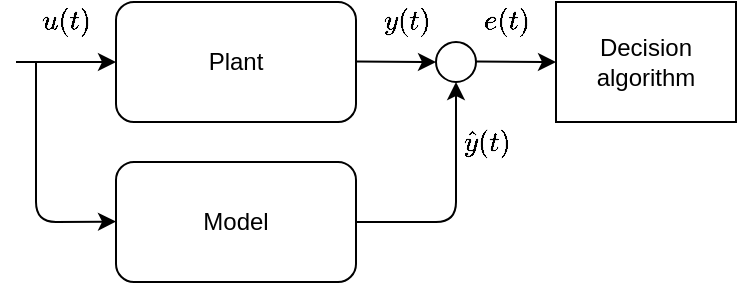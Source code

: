 <mxfile version="14.5.1" type="device"><diagram id="vRwLXjtRb4kr3MYJjzZE" name="Page-1"><mxGraphModel dx="582" dy="1000" grid="1" gridSize="10" guides="1" tooltips="1" connect="1" arrows="1" fold="1" page="1" pageScale="1" pageWidth="850" pageHeight="1100" math="1" shadow="0"><root><mxCell id="0"/><mxCell id="1" parent="0"/><mxCell id="DsL0PEajyl45_bAKTGyY-1" value="" style="endArrow=classic;html=1;" parent="1" edge="1"><mxGeometry width="50" height="50" relative="1" as="geometry"><mxPoint x="180" y="260.0" as="sourcePoint"/><mxPoint x="230" y="260.0" as="targetPoint"/></mxGeometry></mxCell><mxCell id="DsL0PEajyl45_bAKTGyY-2" value="$$u(t)$$" style="text;html=1;align=center;verticalAlign=middle;resizable=0;points=[];autosize=1;" parent="1" vertex="1"><mxGeometry x="175" y="230" width="60" height="20" as="geometry"/></mxCell><mxCell id="DsL0PEajyl45_bAKTGyY-3" value="Plant" style="rounded=1;whiteSpace=wrap;html=1;" parent="1" vertex="1"><mxGeometry x="230" y="230" width="120" height="60" as="geometry"/></mxCell><mxCell id="DsL0PEajyl45_bAKTGyY-4" value="$$y(t)$$" style="text;html=1;align=center;verticalAlign=middle;resizable=0;points=[];autosize=1;" parent="1" vertex="1"><mxGeometry x="345" y="230" width="60" height="20" as="geometry"/></mxCell><mxCell id="DsL0PEajyl45_bAKTGyY-5" value="" style="endArrow=classic;html=1;" parent="1" edge="1"><mxGeometry width="50" height="50" relative="1" as="geometry"><mxPoint x="350" y="259.8" as="sourcePoint"/><mxPoint x="390" y="260.0" as="targetPoint"/></mxGeometry></mxCell><mxCell id="DsL0PEajyl45_bAKTGyY-6" value="Model" style="rounded=1;whiteSpace=wrap;html=1;" parent="1" vertex="1"><mxGeometry x="230" y="310" width="120" height="60" as="geometry"/></mxCell><mxCell id="DsL0PEajyl45_bAKTGyY-7" value="" style="endArrow=classic;html=1;" parent="1" edge="1"><mxGeometry width="50" height="50" relative="1" as="geometry"><mxPoint x="190" y="260.0" as="sourcePoint"/><mxPoint x="230" y="339.8" as="targetPoint"/><Array as="points"><mxPoint x="190" y="340"/></Array></mxGeometry></mxCell><mxCell id="DsL0PEajyl45_bAKTGyY-8" value="" style="ellipse;whiteSpace=wrap;html=1;aspect=fixed;" parent="1" vertex="1"><mxGeometry x="390" y="250" width="20" height="20" as="geometry"/></mxCell><mxCell id="DsL0PEajyl45_bAKTGyY-9" value="" style="endArrow=classic;html=1;entryX=0.5;entryY=1;entryDx=0;entryDy=0;exitX=1;exitY=0.5;exitDx=0;exitDy=0;" parent="1" source="DsL0PEajyl45_bAKTGyY-6" target="DsL0PEajyl45_bAKTGyY-8" edge="1"><mxGeometry width="50" height="50" relative="1" as="geometry"><mxPoint x="400" y="280" as="sourcePoint"/><mxPoint x="440" y="359.8" as="targetPoint"/><Array as="points"><mxPoint x="400" y="340"/></Array></mxGeometry></mxCell><mxCell id="DsL0PEajyl45_bAKTGyY-10" value="$$\hat{y}(t)$$" style="text;html=1;align=center;verticalAlign=middle;resizable=0;points=[];autosize=1;" parent="1" vertex="1"><mxGeometry x="370" y="290" width="90" height="20" as="geometry"/></mxCell><mxCell id="DsL0PEajyl45_bAKTGyY-11" value="" style="endArrow=classic;html=1;" parent="1" edge="1"><mxGeometry width="50" height="50" relative="1" as="geometry"><mxPoint x="410" y="259.8" as="sourcePoint"/><mxPoint x="450" y="260.0" as="targetPoint"/></mxGeometry></mxCell><mxCell id="DsL0PEajyl45_bAKTGyY-12" value="$$e(t)$$" style="text;html=1;align=center;verticalAlign=middle;resizable=0;points=[];autosize=1;" parent="1" vertex="1"><mxGeometry x="395" y="230" width="60" height="20" as="geometry"/></mxCell><mxCell id="DsL0PEajyl45_bAKTGyY-13" value="Decision&lt;br&gt;algorithm" style="rounded=0;whiteSpace=wrap;html=1;" parent="1" vertex="1"><mxGeometry x="450" y="230" width="90" height="60" as="geometry"/></mxCell></root></mxGraphModel></diagram></mxfile>